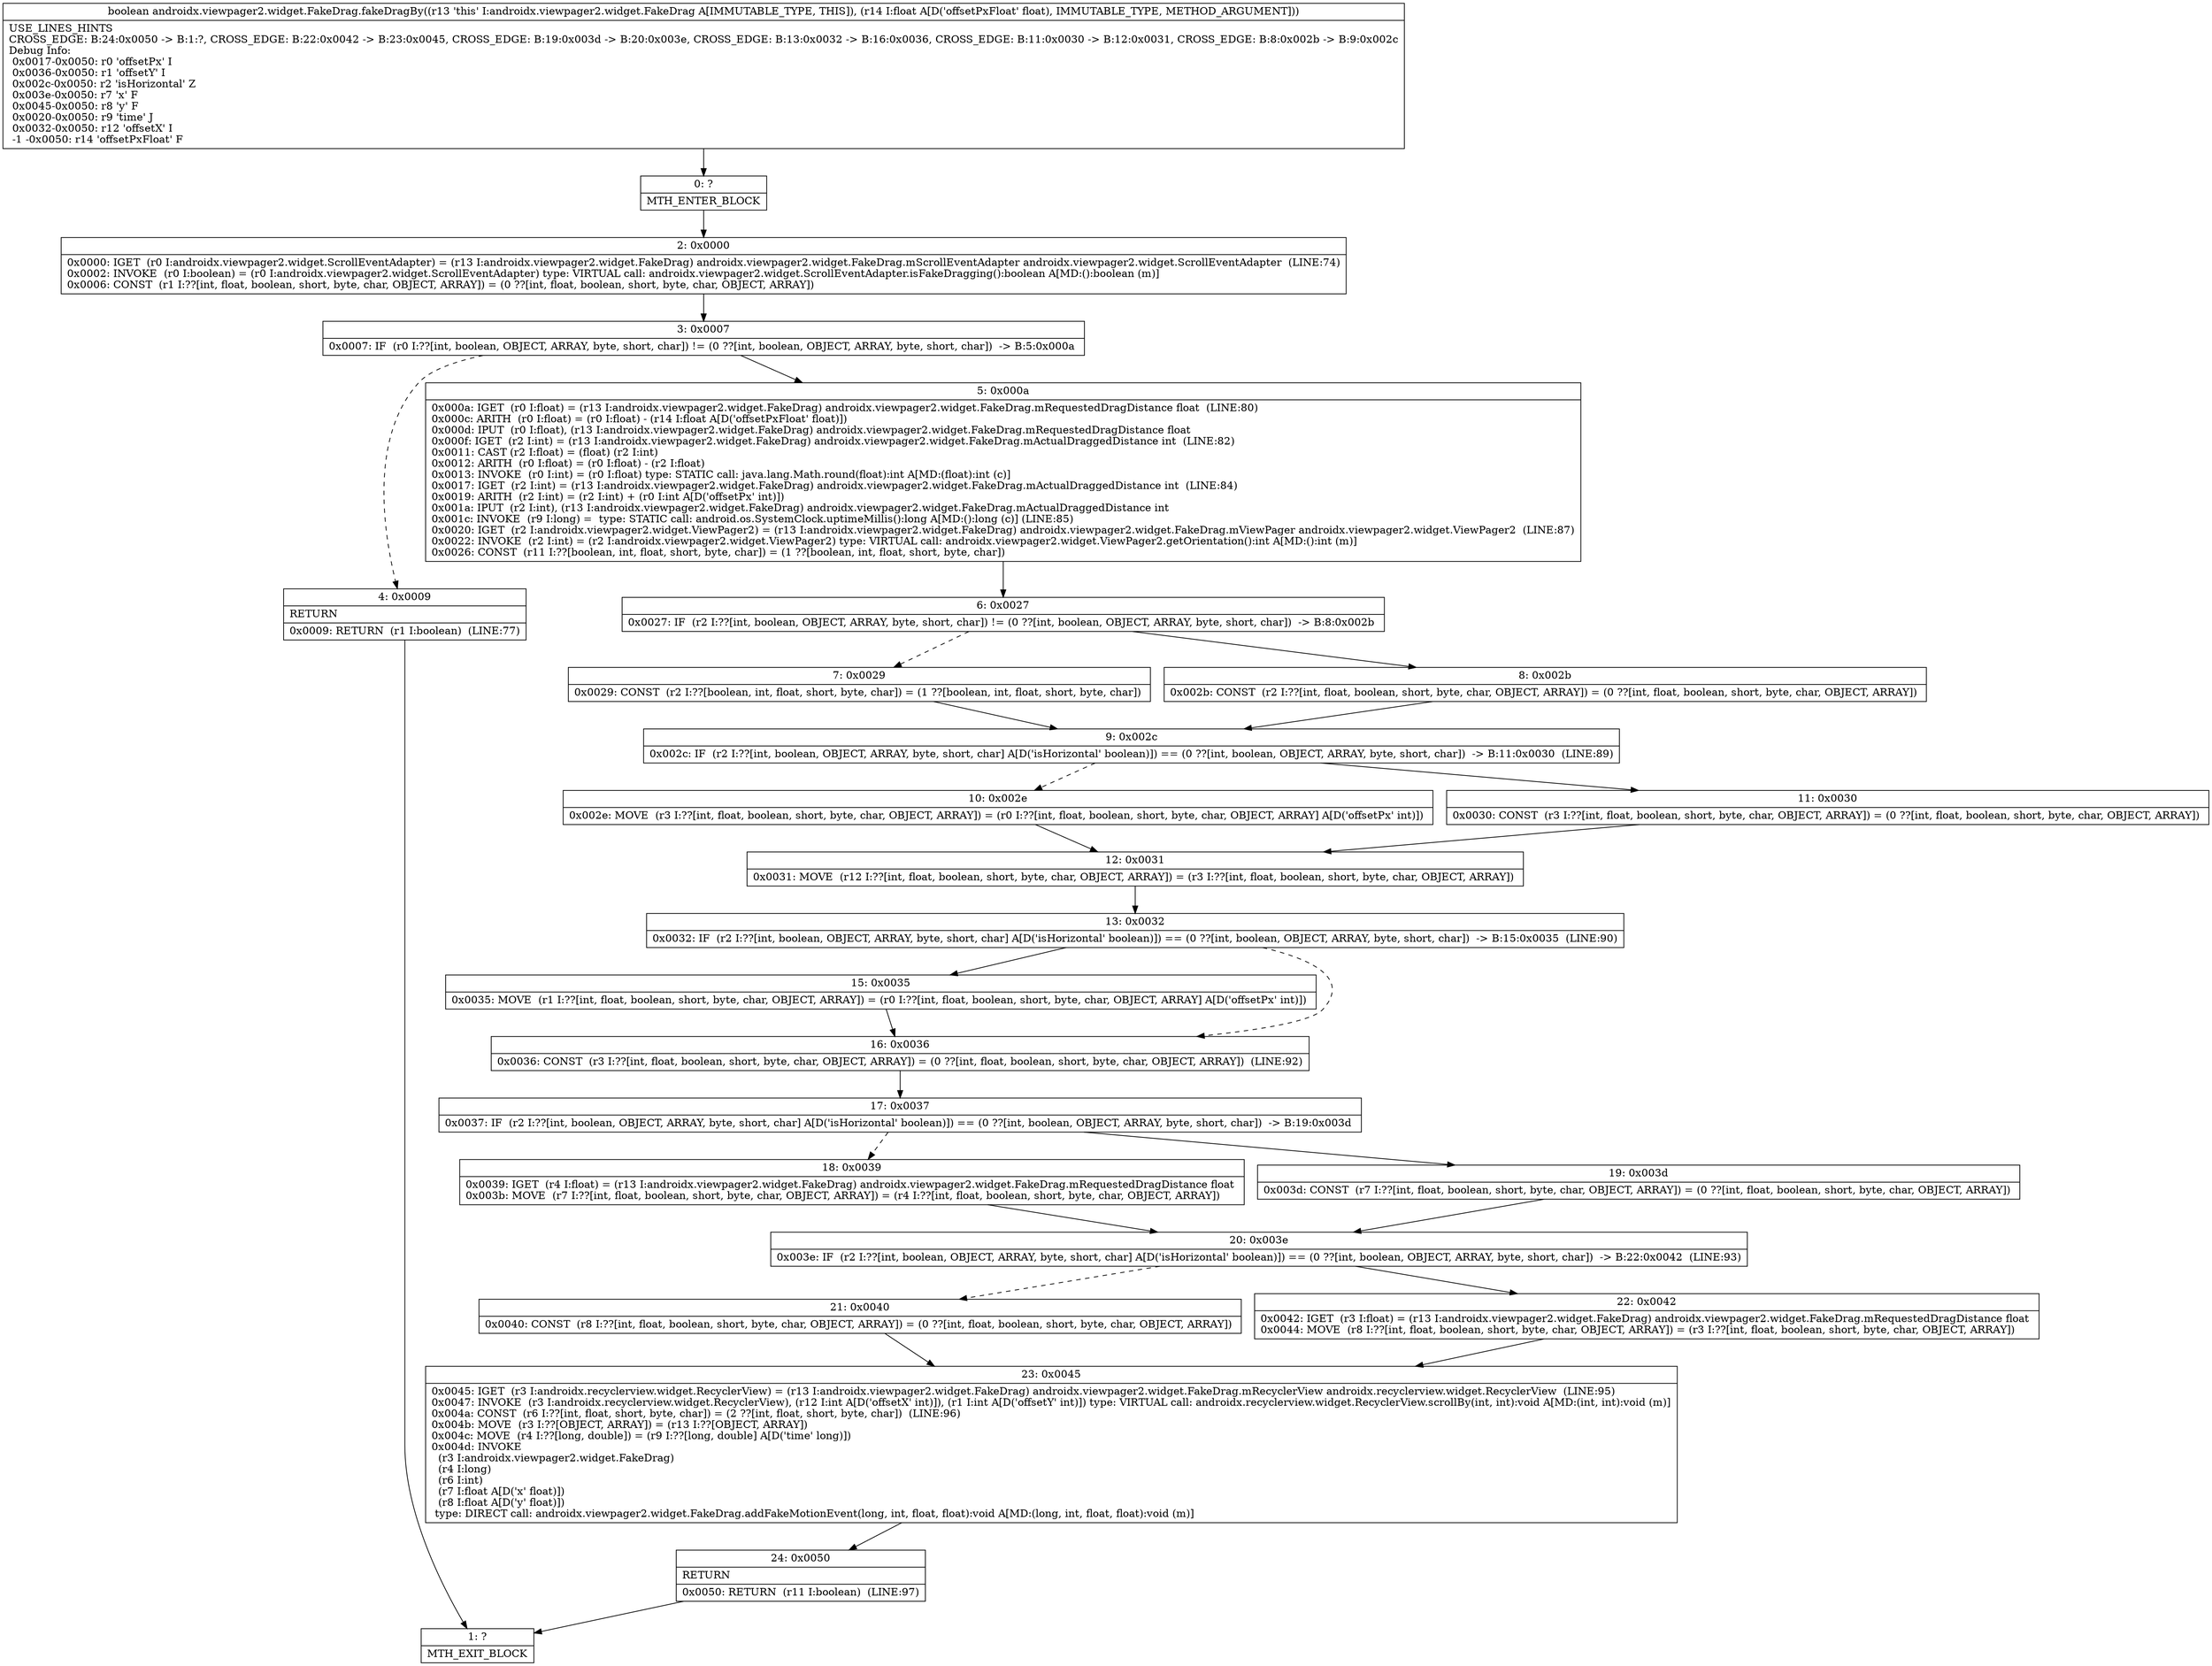digraph "CFG forandroidx.viewpager2.widget.FakeDrag.fakeDragBy(F)Z" {
Node_0 [shape=record,label="{0\:\ ?|MTH_ENTER_BLOCK\l}"];
Node_2 [shape=record,label="{2\:\ 0x0000|0x0000: IGET  (r0 I:androidx.viewpager2.widget.ScrollEventAdapter) = (r13 I:androidx.viewpager2.widget.FakeDrag) androidx.viewpager2.widget.FakeDrag.mScrollEventAdapter androidx.viewpager2.widget.ScrollEventAdapter  (LINE:74)\l0x0002: INVOKE  (r0 I:boolean) = (r0 I:androidx.viewpager2.widget.ScrollEventAdapter) type: VIRTUAL call: androidx.viewpager2.widget.ScrollEventAdapter.isFakeDragging():boolean A[MD:():boolean (m)]\l0x0006: CONST  (r1 I:??[int, float, boolean, short, byte, char, OBJECT, ARRAY]) = (0 ??[int, float, boolean, short, byte, char, OBJECT, ARRAY]) \l}"];
Node_3 [shape=record,label="{3\:\ 0x0007|0x0007: IF  (r0 I:??[int, boolean, OBJECT, ARRAY, byte, short, char]) != (0 ??[int, boolean, OBJECT, ARRAY, byte, short, char])  \-\> B:5:0x000a \l}"];
Node_4 [shape=record,label="{4\:\ 0x0009|RETURN\l|0x0009: RETURN  (r1 I:boolean)  (LINE:77)\l}"];
Node_1 [shape=record,label="{1\:\ ?|MTH_EXIT_BLOCK\l}"];
Node_5 [shape=record,label="{5\:\ 0x000a|0x000a: IGET  (r0 I:float) = (r13 I:androidx.viewpager2.widget.FakeDrag) androidx.viewpager2.widget.FakeDrag.mRequestedDragDistance float  (LINE:80)\l0x000c: ARITH  (r0 I:float) = (r0 I:float) \- (r14 I:float A[D('offsetPxFloat' float)]) \l0x000d: IPUT  (r0 I:float), (r13 I:androidx.viewpager2.widget.FakeDrag) androidx.viewpager2.widget.FakeDrag.mRequestedDragDistance float \l0x000f: IGET  (r2 I:int) = (r13 I:androidx.viewpager2.widget.FakeDrag) androidx.viewpager2.widget.FakeDrag.mActualDraggedDistance int  (LINE:82)\l0x0011: CAST (r2 I:float) = (float) (r2 I:int) \l0x0012: ARITH  (r0 I:float) = (r0 I:float) \- (r2 I:float) \l0x0013: INVOKE  (r0 I:int) = (r0 I:float) type: STATIC call: java.lang.Math.round(float):int A[MD:(float):int (c)]\l0x0017: IGET  (r2 I:int) = (r13 I:androidx.viewpager2.widget.FakeDrag) androidx.viewpager2.widget.FakeDrag.mActualDraggedDistance int  (LINE:84)\l0x0019: ARITH  (r2 I:int) = (r2 I:int) + (r0 I:int A[D('offsetPx' int)]) \l0x001a: IPUT  (r2 I:int), (r13 I:androidx.viewpager2.widget.FakeDrag) androidx.viewpager2.widget.FakeDrag.mActualDraggedDistance int \l0x001c: INVOKE  (r9 I:long) =  type: STATIC call: android.os.SystemClock.uptimeMillis():long A[MD:():long (c)] (LINE:85)\l0x0020: IGET  (r2 I:androidx.viewpager2.widget.ViewPager2) = (r13 I:androidx.viewpager2.widget.FakeDrag) androidx.viewpager2.widget.FakeDrag.mViewPager androidx.viewpager2.widget.ViewPager2  (LINE:87)\l0x0022: INVOKE  (r2 I:int) = (r2 I:androidx.viewpager2.widget.ViewPager2) type: VIRTUAL call: androidx.viewpager2.widget.ViewPager2.getOrientation():int A[MD:():int (m)]\l0x0026: CONST  (r11 I:??[boolean, int, float, short, byte, char]) = (1 ??[boolean, int, float, short, byte, char]) \l}"];
Node_6 [shape=record,label="{6\:\ 0x0027|0x0027: IF  (r2 I:??[int, boolean, OBJECT, ARRAY, byte, short, char]) != (0 ??[int, boolean, OBJECT, ARRAY, byte, short, char])  \-\> B:8:0x002b \l}"];
Node_7 [shape=record,label="{7\:\ 0x0029|0x0029: CONST  (r2 I:??[boolean, int, float, short, byte, char]) = (1 ??[boolean, int, float, short, byte, char]) \l}"];
Node_9 [shape=record,label="{9\:\ 0x002c|0x002c: IF  (r2 I:??[int, boolean, OBJECT, ARRAY, byte, short, char] A[D('isHorizontal' boolean)]) == (0 ??[int, boolean, OBJECT, ARRAY, byte, short, char])  \-\> B:11:0x0030  (LINE:89)\l}"];
Node_10 [shape=record,label="{10\:\ 0x002e|0x002e: MOVE  (r3 I:??[int, float, boolean, short, byte, char, OBJECT, ARRAY]) = (r0 I:??[int, float, boolean, short, byte, char, OBJECT, ARRAY] A[D('offsetPx' int)]) \l}"];
Node_12 [shape=record,label="{12\:\ 0x0031|0x0031: MOVE  (r12 I:??[int, float, boolean, short, byte, char, OBJECT, ARRAY]) = (r3 I:??[int, float, boolean, short, byte, char, OBJECT, ARRAY]) \l}"];
Node_13 [shape=record,label="{13\:\ 0x0032|0x0032: IF  (r2 I:??[int, boolean, OBJECT, ARRAY, byte, short, char] A[D('isHorizontal' boolean)]) == (0 ??[int, boolean, OBJECT, ARRAY, byte, short, char])  \-\> B:15:0x0035  (LINE:90)\l}"];
Node_15 [shape=record,label="{15\:\ 0x0035|0x0035: MOVE  (r1 I:??[int, float, boolean, short, byte, char, OBJECT, ARRAY]) = (r0 I:??[int, float, boolean, short, byte, char, OBJECT, ARRAY] A[D('offsetPx' int)]) \l}"];
Node_16 [shape=record,label="{16\:\ 0x0036|0x0036: CONST  (r3 I:??[int, float, boolean, short, byte, char, OBJECT, ARRAY]) = (0 ??[int, float, boolean, short, byte, char, OBJECT, ARRAY])  (LINE:92)\l}"];
Node_17 [shape=record,label="{17\:\ 0x0037|0x0037: IF  (r2 I:??[int, boolean, OBJECT, ARRAY, byte, short, char] A[D('isHorizontal' boolean)]) == (0 ??[int, boolean, OBJECT, ARRAY, byte, short, char])  \-\> B:19:0x003d \l}"];
Node_18 [shape=record,label="{18\:\ 0x0039|0x0039: IGET  (r4 I:float) = (r13 I:androidx.viewpager2.widget.FakeDrag) androidx.viewpager2.widget.FakeDrag.mRequestedDragDistance float \l0x003b: MOVE  (r7 I:??[int, float, boolean, short, byte, char, OBJECT, ARRAY]) = (r4 I:??[int, float, boolean, short, byte, char, OBJECT, ARRAY]) \l}"];
Node_20 [shape=record,label="{20\:\ 0x003e|0x003e: IF  (r2 I:??[int, boolean, OBJECT, ARRAY, byte, short, char] A[D('isHorizontal' boolean)]) == (0 ??[int, boolean, OBJECT, ARRAY, byte, short, char])  \-\> B:22:0x0042  (LINE:93)\l}"];
Node_21 [shape=record,label="{21\:\ 0x0040|0x0040: CONST  (r8 I:??[int, float, boolean, short, byte, char, OBJECT, ARRAY]) = (0 ??[int, float, boolean, short, byte, char, OBJECT, ARRAY]) \l}"];
Node_23 [shape=record,label="{23\:\ 0x0045|0x0045: IGET  (r3 I:androidx.recyclerview.widget.RecyclerView) = (r13 I:androidx.viewpager2.widget.FakeDrag) androidx.viewpager2.widget.FakeDrag.mRecyclerView androidx.recyclerview.widget.RecyclerView  (LINE:95)\l0x0047: INVOKE  (r3 I:androidx.recyclerview.widget.RecyclerView), (r12 I:int A[D('offsetX' int)]), (r1 I:int A[D('offsetY' int)]) type: VIRTUAL call: androidx.recyclerview.widget.RecyclerView.scrollBy(int, int):void A[MD:(int, int):void (m)]\l0x004a: CONST  (r6 I:??[int, float, short, byte, char]) = (2 ??[int, float, short, byte, char])  (LINE:96)\l0x004b: MOVE  (r3 I:??[OBJECT, ARRAY]) = (r13 I:??[OBJECT, ARRAY]) \l0x004c: MOVE  (r4 I:??[long, double]) = (r9 I:??[long, double] A[D('time' long)]) \l0x004d: INVOKE  \l  (r3 I:androidx.viewpager2.widget.FakeDrag)\l  (r4 I:long)\l  (r6 I:int)\l  (r7 I:float A[D('x' float)])\l  (r8 I:float A[D('y' float)])\l type: DIRECT call: androidx.viewpager2.widget.FakeDrag.addFakeMotionEvent(long, int, float, float):void A[MD:(long, int, float, float):void (m)]\l}"];
Node_24 [shape=record,label="{24\:\ 0x0050|RETURN\l|0x0050: RETURN  (r11 I:boolean)  (LINE:97)\l}"];
Node_22 [shape=record,label="{22\:\ 0x0042|0x0042: IGET  (r3 I:float) = (r13 I:androidx.viewpager2.widget.FakeDrag) androidx.viewpager2.widget.FakeDrag.mRequestedDragDistance float \l0x0044: MOVE  (r8 I:??[int, float, boolean, short, byte, char, OBJECT, ARRAY]) = (r3 I:??[int, float, boolean, short, byte, char, OBJECT, ARRAY]) \l}"];
Node_19 [shape=record,label="{19\:\ 0x003d|0x003d: CONST  (r7 I:??[int, float, boolean, short, byte, char, OBJECT, ARRAY]) = (0 ??[int, float, boolean, short, byte, char, OBJECT, ARRAY]) \l}"];
Node_11 [shape=record,label="{11\:\ 0x0030|0x0030: CONST  (r3 I:??[int, float, boolean, short, byte, char, OBJECT, ARRAY]) = (0 ??[int, float, boolean, short, byte, char, OBJECT, ARRAY]) \l}"];
Node_8 [shape=record,label="{8\:\ 0x002b|0x002b: CONST  (r2 I:??[int, float, boolean, short, byte, char, OBJECT, ARRAY]) = (0 ??[int, float, boolean, short, byte, char, OBJECT, ARRAY]) \l}"];
MethodNode[shape=record,label="{boolean androidx.viewpager2.widget.FakeDrag.fakeDragBy((r13 'this' I:androidx.viewpager2.widget.FakeDrag A[IMMUTABLE_TYPE, THIS]), (r14 I:float A[D('offsetPxFloat' float), IMMUTABLE_TYPE, METHOD_ARGUMENT]))  | USE_LINES_HINTS\lCROSS_EDGE: B:24:0x0050 \-\> B:1:?, CROSS_EDGE: B:22:0x0042 \-\> B:23:0x0045, CROSS_EDGE: B:19:0x003d \-\> B:20:0x003e, CROSS_EDGE: B:13:0x0032 \-\> B:16:0x0036, CROSS_EDGE: B:11:0x0030 \-\> B:12:0x0031, CROSS_EDGE: B:8:0x002b \-\> B:9:0x002c\lDebug Info:\l  0x0017\-0x0050: r0 'offsetPx' I\l  0x0036\-0x0050: r1 'offsetY' I\l  0x002c\-0x0050: r2 'isHorizontal' Z\l  0x003e\-0x0050: r7 'x' F\l  0x0045\-0x0050: r8 'y' F\l  0x0020\-0x0050: r9 'time' J\l  0x0032\-0x0050: r12 'offsetX' I\l  \-1 \-0x0050: r14 'offsetPxFloat' F\l}"];
MethodNode -> Node_0;Node_0 -> Node_2;
Node_2 -> Node_3;
Node_3 -> Node_4[style=dashed];
Node_3 -> Node_5;
Node_4 -> Node_1;
Node_5 -> Node_6;
Node_6 -> Node_7[style=dashed];
Node_6 -> Node_8;
Node_7 -> Node_9;
Node_9 -> Node_10[style=dashed];
Node_9 -> Node_11;
Node_10 -> Node_12;
Node_12 -> Node_13;
Node_13 -> Node_15;
Node_13 -> Node_16[style=dashed];
Node_15 -> Node_16;
Node_16 -> Node_17;
Node_17 -> Node_18[style=dashed];
Node_17 -> Node_19;
Node_18 -> Node_20;
Node_20 -> Node_21[style=dashed];
Node_20 -> Node_22;
Node_21 -> Node_23;
Node_23 -> Node_24;
Node_24 -> Node_1;
Node_22 -> Node_23;
Node_19 -> Node_20;
Node_11 -> Node_12;
Node_8 -> Node_9;
}

